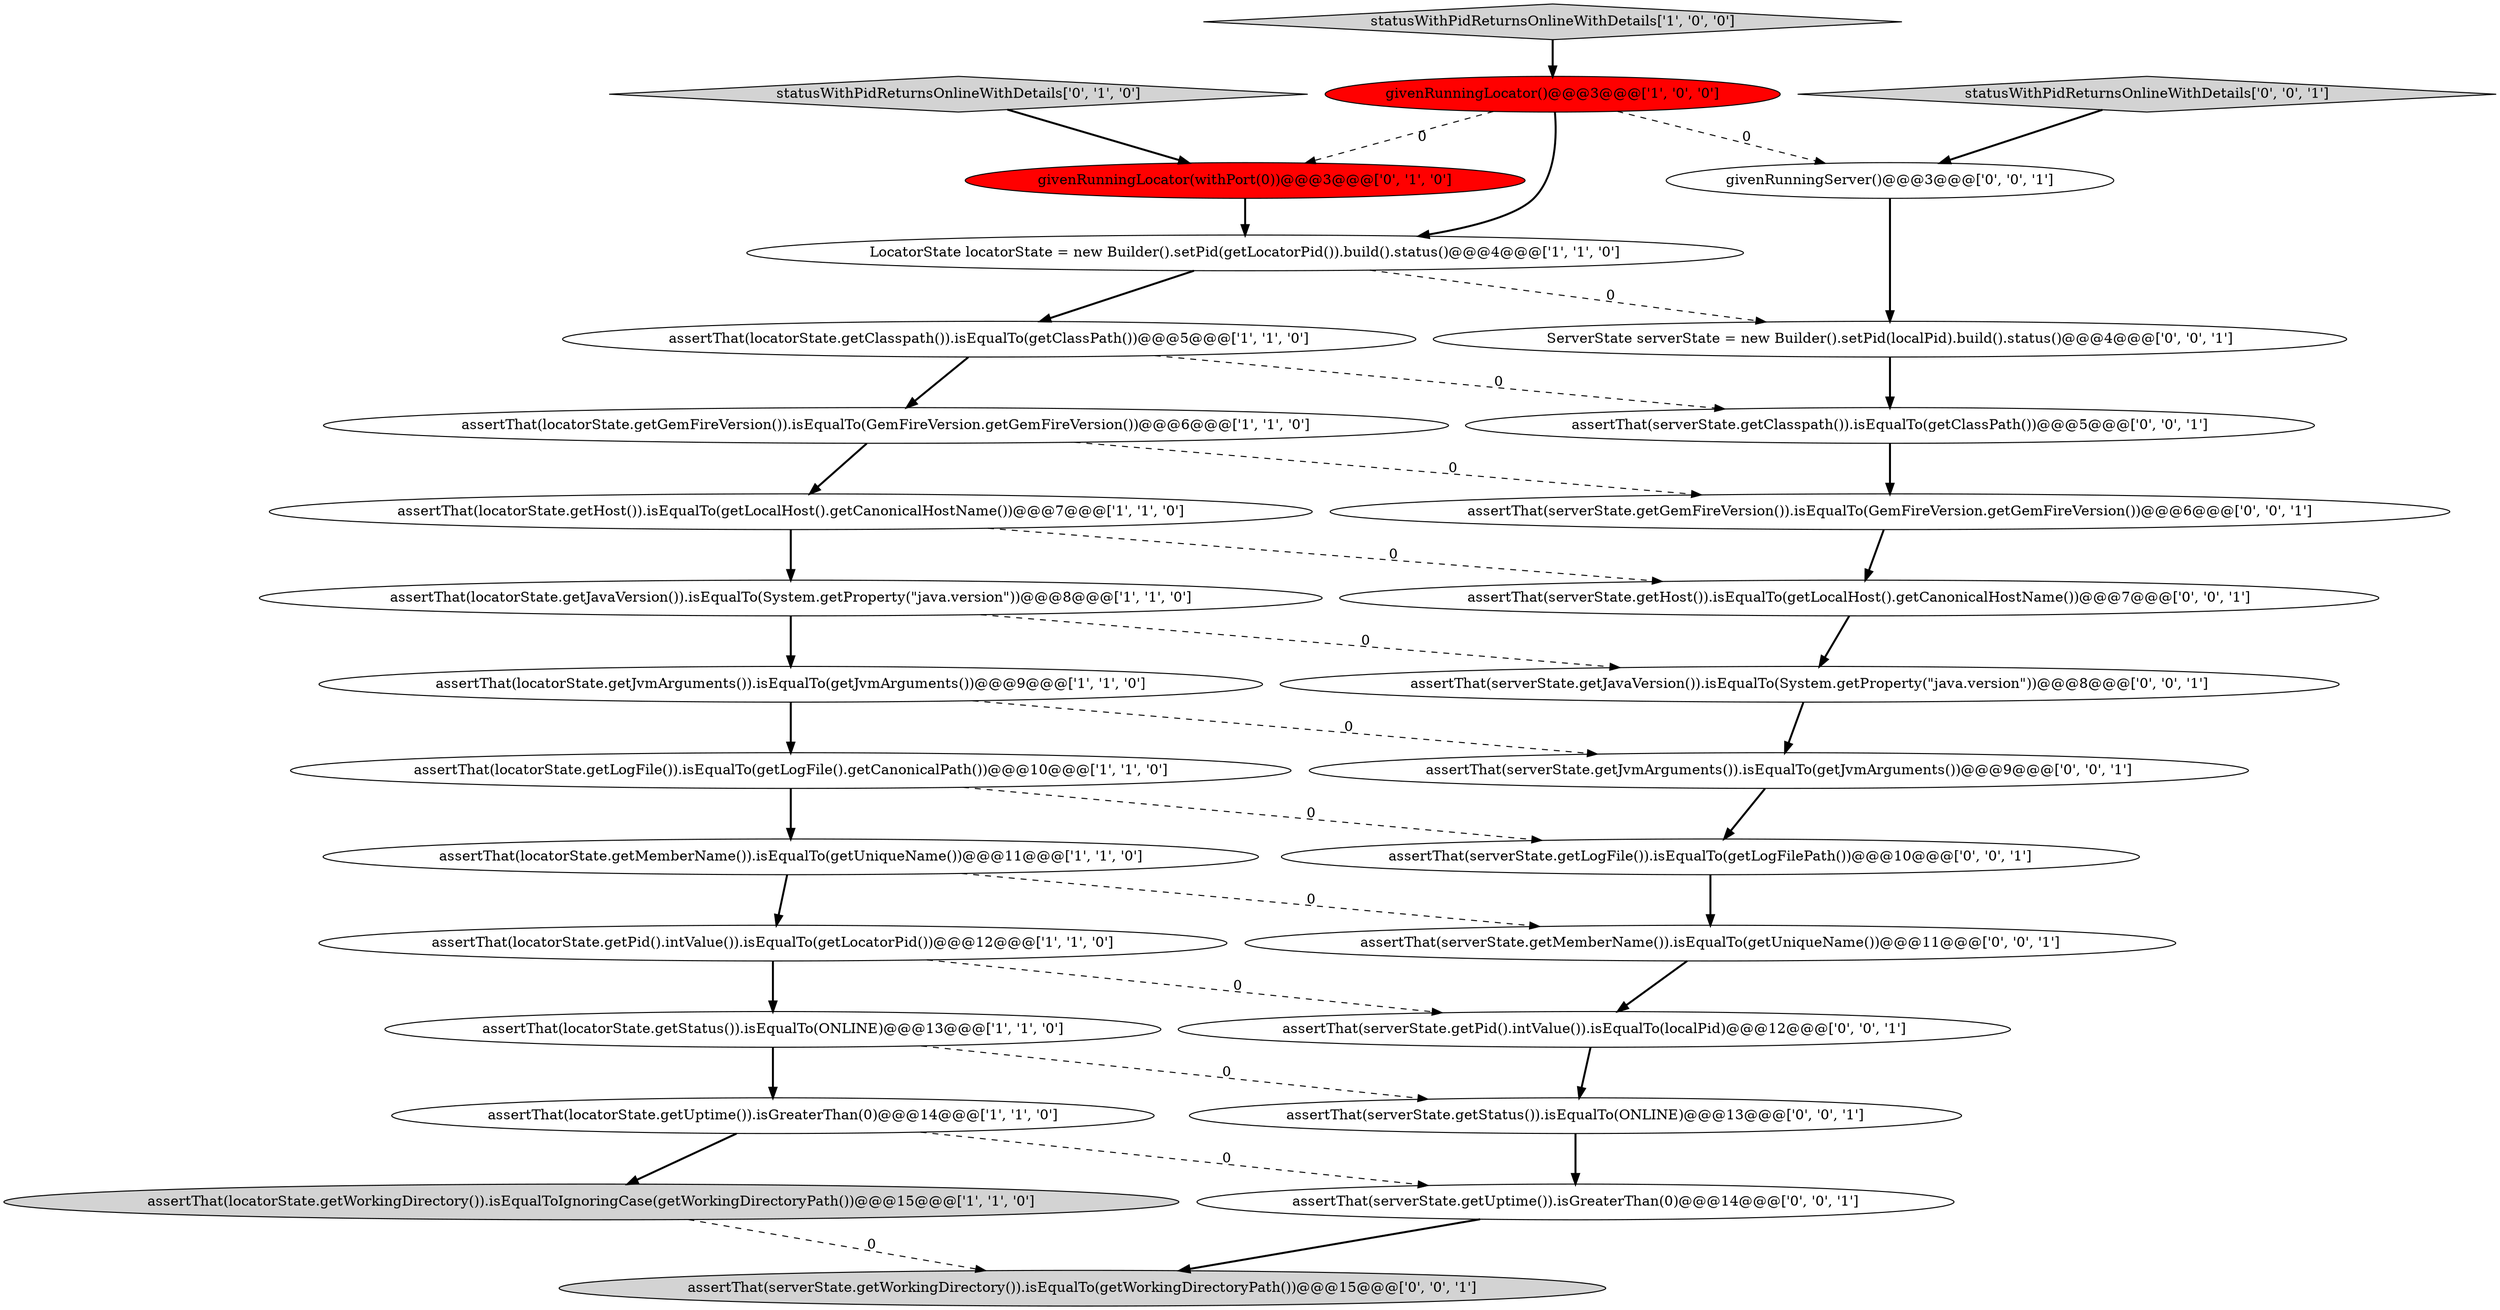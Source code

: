 digraph {
8 [style = filled, label = "LocatorState locatorState = new Builder().setPid(getLocatorPid()).build().status()@@@4@@@['1', '1', '0']", fillcolor = white, shape = ellipse image = "AAA0AAABBB1BBB"];
26 [style = filled, label = "givenRunningServer()@@@3@@@['0', '0', '1']", fillcolor = white, shape = ellipse image = "AAA0AAABBB3BBB"];
23 [style = filled, label = "assertThat(serverState.getJavaVersion()).isEqualTo(System.getProperty(\"java.version\"))@@@8@@@['0', '0', '1']", fillcolor = white, shape = ellipse image = "AAA0AAABBB3BBB"];
24 [style = filled, label = "assertThat(serverState.getUptime()).isGreaterThan(0)@@@14@@@['0', '0', '1']", fillcolor = white, shape = ellipse image = "AAA0AAABBB3BBB"];
12 [style = filled, label = "assertThat(locatorState.getWorkingDirectory()).isEqualToIgnoringCase(getWorkingDirectoryPath())@@@15@@@['1', '1', '0']", fillcolor = lightgray, shape = ellipse image = "AAA0AAABBB1BBB"];
14 [style = filled, label = "statusWithPidReturnsOnlineWithDetails['0', '1', '0']", fillcolor = lightgray, shape = diamond image = "AAA0AAABBB2BBB"];
0 [style = filled, label = "assertThat(locatorState.getClasspath()).isEqualTo(getClassPath())@@@5@@@['1', '1', '0']", fillcolor = white, shape = ellipse image = "AAA0AAABBB1BBB"];
6 [style = filled, label = "assertThat(locatorState.getGemFireVersion()).isEqualTo(GemFireVersion.getGemFireVersion())@@@6@@@['1', '1', '0']", fillcolor = white, shape = ellipse image = "AAA0AAABBB1BBB"];
9 [style = filled, label = "assertThat(locatorState.getMemberName()).isEqualTo(getUniqueName())@@@11@@@['1', '1', '0']", fillcolor = white, shape = ellipse image = "AAA0AAABBB1BBB"];
15 [style = filled, label = "givenRunningLocator(withPort(0))@@@3@@@['0', '1', '0']", fillcolor = red, shape = ellipse image = "AAA1AAABBB2BBB"];
11 [style = filled, label = "assertThat(locatorState.getJvmArguments()).isEqualTo(getJvmArguments())@@@9@@@['1', '1', '0']", fillcolor = white, shape = ellipse image = "AAA0AAABBB1BBB"];
22 [style = filled, label = "assertThat(serverState.getClasspath()).isEqualTo(getClassPath())@@@5@@@['0', '0', '1']", fillcolor = white, shape = ellipse image = "AAA0AAABBB3BBB"];
2 [style = filled, label = "assertThat(locatorState.getHost()).isEqualTo(getLocalHost().getCanonicalHostName())@@@7@@@['1', '1', '0']", fillcolor = white, shape = ellipse image = "AAA0AAABBB1BBB"];
7 [style = filled, label = "assertThat(locatorState.getJavaVersion()).isEqualTo(System.getProperty(\"java.version\"))@@@8@@@['1', '1', '0']", fillcolor = white, shape = ellipse image = "AAA0AAABBB1BBB"];
25 [style = filled, label = "assertThat(serverState.getJvmArguments()).isEqualTo(getJvmArguments())@@@9@@@['0', '0', '1']", fillcolor = white, shape = ellipse image = "AAA0AAABBB3BBB"];
3 [style = filled, label = "assertThat(locatorState.getLogFile()).isEqualTo(getLogFile().getCanonicalPath())@@@10@@@['1', '1', '0']", fillcolor = white, shape = ellipse image = "AAA0AAABBB1BBB"];
5 [style = filled, label = "statusWithPidReturnsOnlineWithDetails['1', '0', '0']", fillcolor = lightgray, shape = diamond image = "AAA0AAABBB1BBB"];
4 [style = filled, label = "assertThat(locatorState.getPid().intValue()).isEqualTo(getLocatorPid())@@@12@@@['1', '1', '0']", fillcolor = white, shape = ellipse image = "AAA0AAABBB1BBB"];
17 [style = filled, label = "assertThat(serverState.getPid().intValue()).isEqualTo(localPid)@@@12@@@['0', '0', '1']", fillcolor = white, shape = ellipse image = "AAA0AAABBB3BBB"];
13 [style = filled, label = "assertThat(locatorState.getStatus()).isEqualTo(ONLINE)@@@13@@@['1', '1', '0']", fillcolor = white, shape = ellipse image = "AAA0AAABBB1BBB"];
10 [style = filled, label = "assertThat(locatorState.getUptime()).isGreaterThan(0)@@@14@@@['1', '1', '0']", fillcolor = white, shape = ellipse image = "AAA0AAABBB1BBB"];
21 [style = filled, label = "assertThat(serverState.getLogFile()).isEqualTo(getLogFilePath())@@@10@@@['0', '0', '1']", fillcolor = white, shape = ellipse image = "AAA0AAABBB3BBB"];
1 [style = filled, label = "givenRunningLocator()@@@3@@@['1', '0', '0']", fillcolor = red, shape = ellipse image = "AAA1AAABBB1BBB"];
29 [style = filled, label = "assertThat(serverState.getGemFireVersion()).isEqualTo(GemFireVersion.getGemFireVersion())@@@6@@@['0', '0', '1']", fillcolor = white, shape = ellipse image = "AAA0AAABBB3BBB"];
18 [style = filled, label = "ServerState serverState = new Builder().setPid(localPid).build().status()@@@4@@@['0', '0', '1']", fillcolor = white, shape = ellipse image = "AAA0AAABBB3BBB"];
28 [style = filled, label = "assertThat(serverState.getMemberName()).isEqualTo(getUniqueName())@@@11@@@['0', '0', '1']", fillcolor = white, shape = ellipse image = "AAA0AAABBB3BBB"];
27 [style = filled, label = "assertThat(serverState.getStatus()).isEqualTo(ONLINE)@@@13@@@['0', '0', '1']", fillcolor = white, shape = ellipse image = "AAA0AAABBB3BBB"];
16 [style = filled, label = "statusWithPidReturnsOnlineWithDetails['0', '0', '1']", fillcolor = lightgray, shape = diamond image = "AAA0AAABBB3BBB"];
19 [style = filled, label = "assertThat(serverState.getWorkingDirectory()).isEqualTo(getWorkingDirectoryPath())@@@15@@@['0', '0', '1']", fillcolor = lightgray, shape = ellipse image = "AAA0AAABBB3BBB"];
20 [style = filled, label = "assertThat(serverState.getHost()).isEqualTo(getLocalHost().getCanonicalHostName())@@@7@@@['0', '0', '1']", fillcolor = white, shape = ellipse image = "AAA0AAABBB3BBB"];
13->10 [style = bold, label=""];
23->25 [style = bold, label=""];
7->11 [style = bold, label=""];
1->8 [style = bold, label=""];
24->19 [style = bold, label=""];
2->20 [style = dashed, label="0"];
7->23 [style = dashed, label="0"];
3->21 [style = dashed, label="0"];
4->17 [style = dashed, label="0"];
0->6 [style = bold, label=""];
1->26 [style = dashed, label="0"];
1->15 [style = dashed, label="0"];
9->4 [style = bold, label=""];
4->13 [style = bold, label=""];
9->28 [style = dashed, label="0"];
16->26 [style = bold, label=""];
22->29 [style = bold, label=""];
0->22 [style = dashed, label="0"];
21->28 [style = bold, label=""];
6->2 [style = bold, label=""];
8->0 [style = bold, label=""];
3->9 [style = bold, label=""];
5->1 [style = bold, label=""];
29->20 [style = bold, label=""];
18->22 [style = bold, label=""];
6->29 [style = dashed, label="0"];
13->27 [style = dashed, label="0"];
20->23 [style = bold, label=""];
12->19 [style = dashed, label="0"];
11->3 [style = bold, label=""];
10->12 [style = bold, label=""];
11->25 [style = dashed, label="0"];
28->17 [style = bold, label=""];
8->18 [style = dashed, label="0"];
14->15 [style = bold, label=""];
27->24 [style = bold, label=""];
2->7 [style = bold, label=""];
17->27 [style = bold, label=""];
10->24 [style = dashed, label="0"];
15->8 [style = bold, label=""];
25->21 [style = bold, label=""];
26->18 [style = bold, label=""];
}
